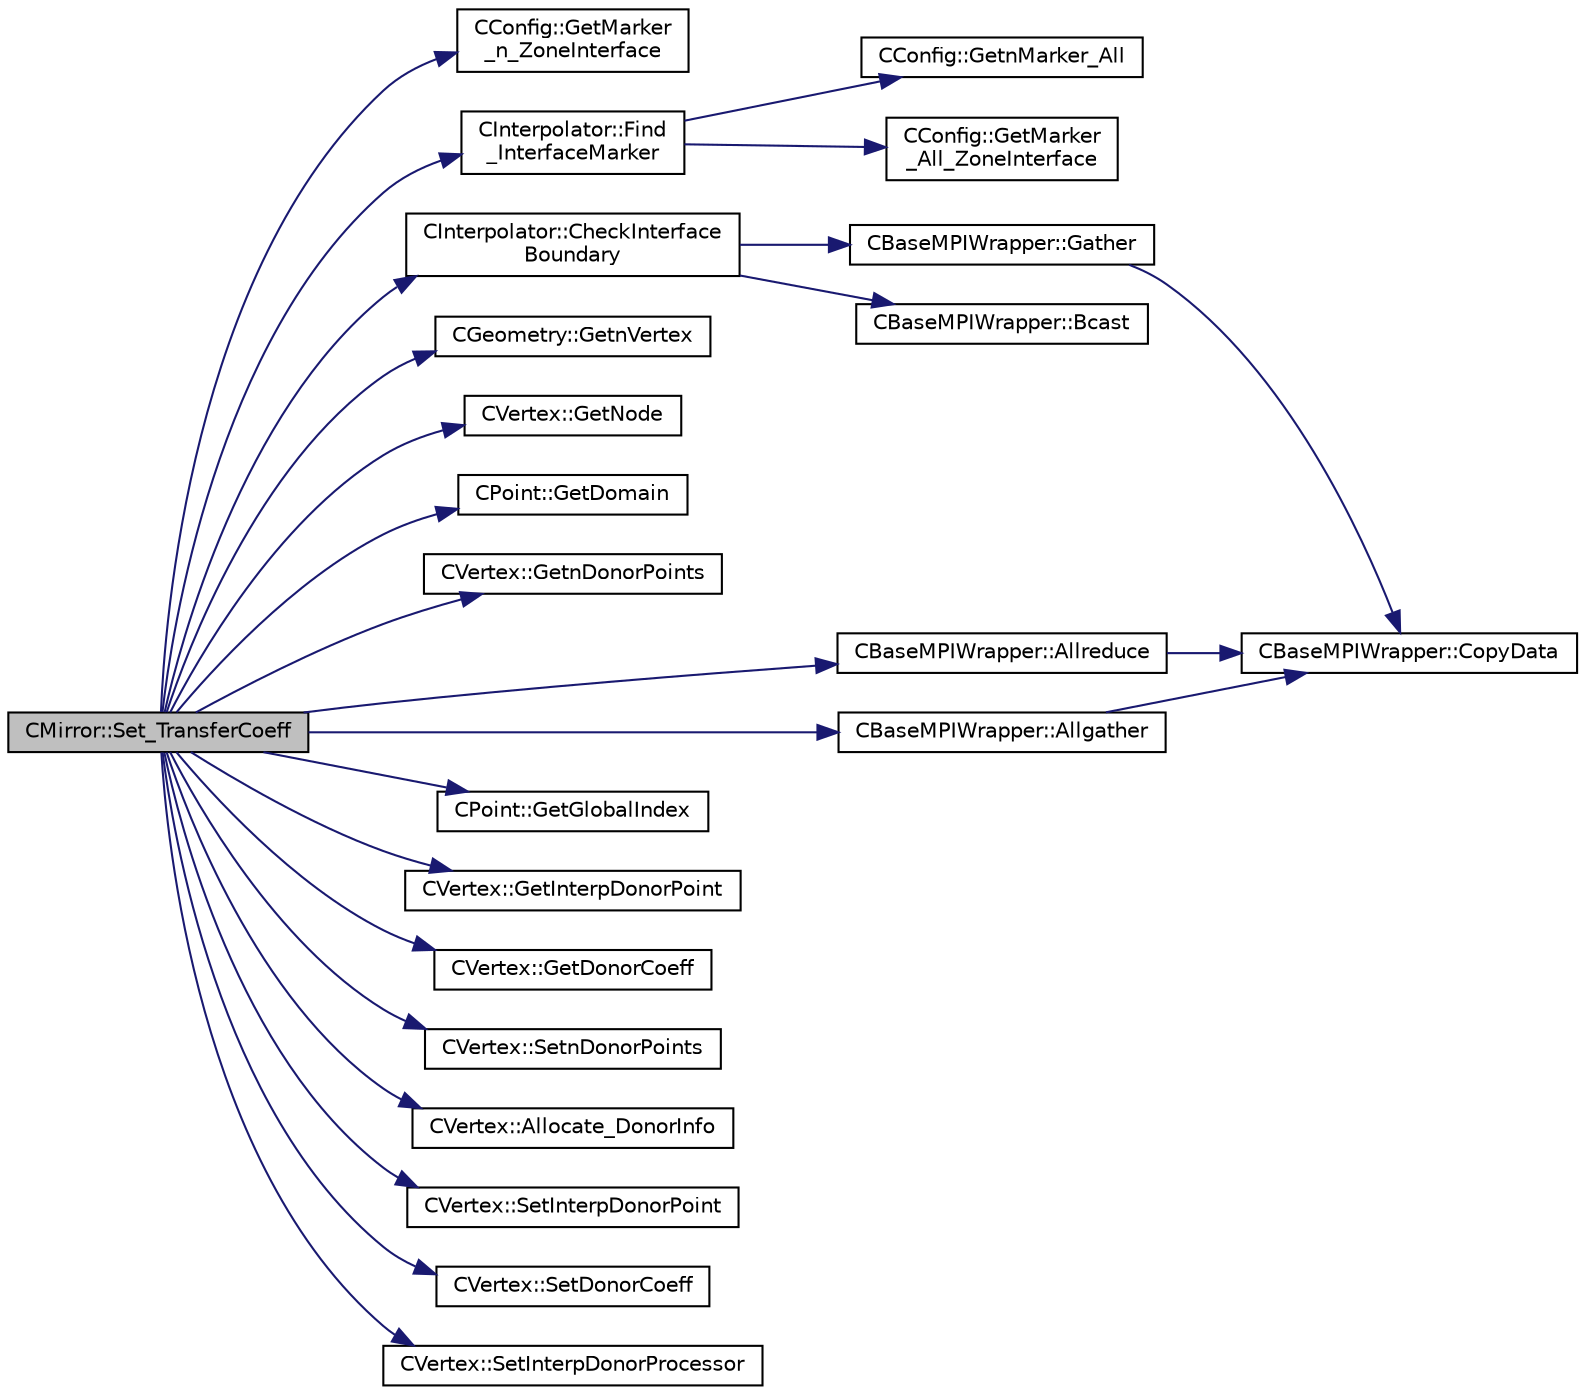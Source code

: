 digraph "CMirror::Set_TransferCoeff"
{
  edge [fontname="Helvetica",fontsize="10",labelfontname="Helvetica",labelfontsize="10"];
  node [fontname="Helvetica",fontsize="10",shape=record];
  rankdir="LR";
  Node27 [label="CMirror::Set_TransferCoeff",height=0.2,width=0.4,color="black", fillcolor="grey75", style="filled", fontcolor="black"];
  Node27 -> Node28 [color="midnightblue",fontsize="10",style="solid",fontname="Helvetica"];
  Node28 [label="CConfig::GetMarker\l_n_ZoneInterface",height=0.2,width=0.4,color="black", fillcolor="white", style="filled",URL="$class_c_config.html#a87063c04f8713d8fc46dfcedb6adef34",tooltip="Get the number of FSI interface markers val_marker. "];
  Node27 -> Node29 [color="midnightblue",fontsize="10",style="solid",fontname="Helvetica"];
  Node29 [label="CInterpolator::Find\l_InterfaceMarker",height=0.2,width=0.4,color="black", fillcolor="white", style="filled",URL="$class_c_interpolator.html#a34916a96991dfe596a4ad13b40e7333e",tooltip="Find the index of the interface marker shared by that zone. "];
  Node29 -> Node30 [color="midnightblue",fontsize="10",style="solid",fontname="Helvetica"];
  Node30 [label="CConfig::GetnMarker_All",height=0.2,width=0.4,color="black", fillcolor="white", style="filled",URL="$class_c_config.html#a300c4884edfc0c2acf395036439004f4",tooltip="Get the total number of boundary markers including send/receive domains. "];
  Node29 -> Node31 [color="midnightblue",fontsize="10",style="solid",fontname="Helvetica"];
  Node31 [label="CConfig::GetMarker\l_All_ZoneInterface",height=0.2,width=0.4,color="black", fillcolor="white", style="filled",URL="$class_c_config.html#ad7e1b2f0ee9749cc62c5394ae761ae0e",tooltip="Get the FSI interface information for a marker val_marker. "];
  Node27 -> Node32 [color="midnightblue",fontsize="10",style="solid",fontname="Helvetica"];
  Node32 [label="CInterpolator::CheckInterface\lBoundary",height=0.2,width=0.4,color="black", fillcolor="white", style="filled",URL="$class_c_interpolator.html#a9c2a32da64f71f2a572432aea04a74bf",tooltip="Check whether the interface should be processed or not. "];
  Node32 -> Node33 [color="midnightblue",fontsize="10",style="solid",fontname="Helvetica"];
  Node33 [label="CBaseMPIWrapper::Gather",height=0.2,width=0.4,color="black", fillcolor="white", style="filled",URL="$class_c_base_m_p_i_wrapper.html#a39e59958c13f7fefc74062ba2ff149f1"];
  Node33 -> Node34 [color="midnightblue",fontsize="10",style="solid",fontname="Helvetica"];
  Node34 [label="CBaseMPIWrapper::CopyData",height=0.2,width=0.4,color="black", fillcolor="white", style="filled",URL="$class_c_base_m_p_i_wrapper.html#a4725cc1dd65b161b483e812a538a5e36"];
  Node32 -> Node35 [color="midnightblue",fontsize="10",style="solid",fontname="Helvetica"];
  Node35 [label="CBaseMPIWrapper::Bcast",height=0.2,width=0.4,color="black", fillcolor="white", style="filled",URL="$class_c_base_m_p_i_wrapper.html#ae816a2f124ea5ae95337418462514df5"];
  Node27 -> Node36 [color="midnightblue",fontsize="10",style="solid",fontname="Helvetica"];
  Node36 [label="CGeometry::GetnVertex",height=0.2,width=0.4,color="black", fillcolor="white", style="filled",URL="$class_c_geometry.html#a55427e474834af1941e13750b17975be",tooltip="Get number of vertices. "];
  Node27 -> Node37 [color="midnightblue",fontsize="10",style="solid",fontname="Helvetica"];
  Node37 [label="CVertex::GetNode",height=0.2,width=0.4,color="black", fillcolor="white", style="filled",URL="$class_c_vertex.html#a95c513bf927464157ed96b6c79779a1f",tooltip="Get the node of the vertex. "];
  Node27 -> Node38 [color="midnightblue",fontsize="10",style="solid",fontname="Helvetica"];
  Node38 [label="CPoint::GetDomain",height=0.2,width=0.4,color="black", fillcolor="white", style="filled",URL="$class_c_point.html#a1d7e22a60d4cfef356af1cba2bab3e55",tooltip="For parallel computation, its indicates if a point must be computed or not. "];
  Node27 -> Node39 [color="midnightblue",fontsize="10",style="solid",fontname="Helvetica"];
  Node39 [label="CVertex::GetnDonorPoints",height=0.2,width=0.4,color="black", fillcolor="white", style="filled",URL="$class_c_vertex.html#a58814b9ff753b7f56e073c07ed0eb9d7",tooltip="Return the value of nDonor_Points. "];
  Node27 -> Node40 [color="midnightblue",fontsize="10",style="solid",fontname="Helvetica"];
  Node40 [label="CBaseMPIWrapper::Allreduce",height=0.2,width=0.4,color="black", fillcolor="white", style="filled",URL="$class_c_base_m_p_i_wrapper.html#a637b6fd917a8ca91ce748ba88e0d66b6"];
  Node40 -> Node34 [color="midnightblue",fontsize="10",style="solid",fontname="Helvetica"];
  Node27 -> Node41 [color="midnightblue",fontsize="10",style="solid",fontname="Helvetica"];
  Node41 [label="CBaseMPIWrapper::Allgather",height=0.2,width=0.4,color="black", fillcolor="white", style="filled",URL="$class_c_base_m_p_i_wrapper.html#a55195abbb7206e08a4933fa53cd41923"];
  Node41 -> Node34 [color="midnightblue",fontsize="10",style="solid",fontname="Helvetica"];
  Node27 -> Node42 [color="midnightblue",fontsize="10",style="solid",fontname="Helvetica"];
  Node42 [label="CPoint::GetGlobalIndex",height=0.2,width=0.4,color="black", fillcolor="white", style="filled",URL="$class_c_point.html#ab546170a5a03ef210a75fc5531910050",tooltip="Get the global index in a parallel computation. "];
  Node27 -> Node43 [color="midnightblue",fontsize="10",style="solid",fontname="Helvetica"];
  Node43 [label="CVertex::GetInterpDonorPoint",height=0.2,width=0.4,color="black", fillcolor="white", style="filled",URL="$class_c_vertex.html#abba7777cdf00b9c7e8f30abff5047a7d",tooltip="Get the value of the donor point of a vertex (for interpolation). "];
  Node27 -> Node44 [color="midnightblue",fontsize="10",style="solid",fontname="Helvetica"];
  Node44 [label="CVertex::GetDonorCoeff",height=0.2,width=0.4,color="black", fillcolor="white", style="filled",URL="$class_c_vertex.html#ad34df54a614287bcd78cc2a13e6ff410",tooltip="Get the coefficient value of a donor point. "];
  Node27 -> Node45 [color="midnightblue",fontsize="10",style="solid",fontname="Helvetica"];
  Node45 [label="CVertex::SetnDonorPoints",height=0.2,width=0.4,color="black", fillcolor="white", style="filled",URL="$class_c_vertex.html#a44d33cf4328e7536b9e369aa316f22e1",tooltip="Set the value of nDonor_Points. "];
  Node27 -> Node46 [color="midnightblue",fontsize="10",style="solid",fontname="Helvetica"];
  Node46 [label="CVertex::Allocate_DonorInfo",height=0.2,width=0.4,color="black", fillcolor="white", style="filled",URL="$class_c_vertex.html#a7f3097457b1ed06f44ffbdef83e0ac95",tooltip="Allocate memory based on how many donor points need to be stored. Uses nDonor_Points. "];
  Node27 -> Node47 [color="midnightblue",fontsize="10",style="solid",fontname="Helvetica"];
  Node47 [label="CVertex::SetInterpDonorPoint",height=0.2,width=0.4,color="black", fillcolor="white", style="filled",URL="$class_c_vertex.html#a0153fb00aef6d2a84547c12b31b7e721",tooltip="Set the donor point of a vertex for interpolation across zones. "];
  Node27 -> Node48 [color="midnightblue",fontsize="10",style="solid",fontname="Helvetica"];
  Node48 [label="CVertex::SetDonorCoeff",height=0.2,width=0.4,color="black", fillcolor="white", style="filled",URL="$class_c_vertex.html#a29156fe2ff5bac10769432ad808c9e41",tooltip="Set the coefficient value of a donor point. "];
  Node27 -> Node49 [color="midnightblue",fontsize="10",style="solid",fontname="Helvetica"];
  Node49 [label="CVertex::SetInterpDonorProcessor",height=0.2,width=0.4,color="black", fillcolor="white", style="filled",URL="$class_c_vertex.html#a555c1fa2e815fdd77b7eec521d6d9aa9",tooltip="Set the donor point of a vertex for interpolation across zones. "];
}

